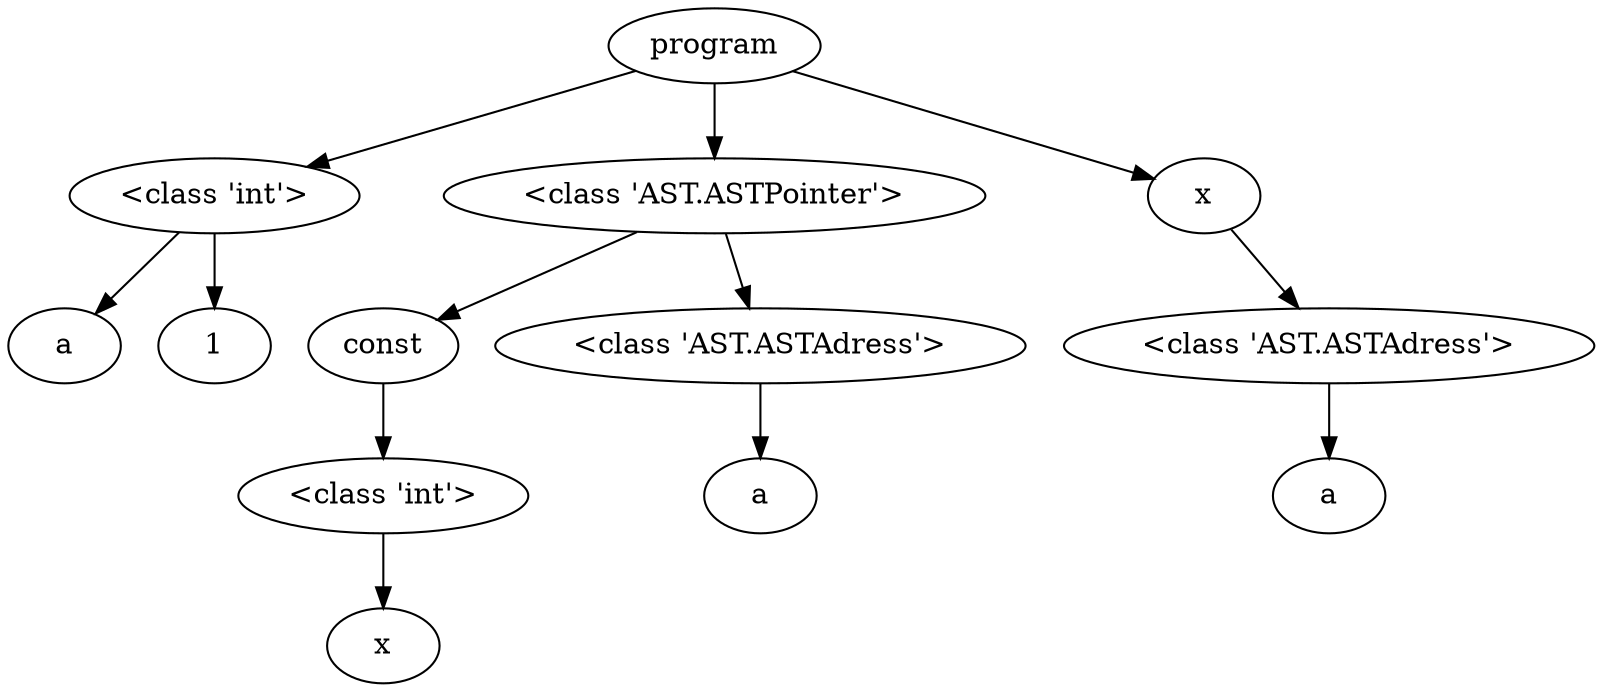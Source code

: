 digraph G { 
"<AST.AST object at 0x000001F55A88A580> (0)"[label="program"]
"<AST.ASTDataType object at 0x000001F55A88A1F0> (1)"[label="<class 'int'>"]
"<AST.AST object at 0x000001F55A88A580> (0)"->"<AST.ASTDataType object at 0x000001F55A88A1F0> (1)"
"<AST.ASTDataType object at 0x000001F55A88A1F0> (1)"[label="<class 'int'>"]
"<AST.ASTVariable object at 0x000001F55A88A070> (2)"[label="a"]
"<AST.ASTDataType object at 0x000001F55A88A1F0> (1)"->"<AST.ASTVariable object at 0x000001F55A88A070> (2)"
"<AST.AST object at 0x000001F55A88A5E0> (2)"[label="1"]
"<AST.ASTDataType object at 0x000001F55A88A1F0> (1)"->"<AST.AST object at 0x000001F55A88A5E0> (2)"
"<AST.ASTPointer object at 0x000001F55A88A4C0> (1)"[label="<class 'AST.ASTPointer'>"]
"<AST.AST object at 0x000001F55A88A580> (0)"->"<AST.ASTPointer object at 0x000001F55A88A4C0> (1)"
"<AST.ASTPointer object at 0x000001F55A88A4C0> (1)"[label="<class 'AST.ASTPointer'>"]
"<AST.ASTConst object at 0x000001F55A88A8E0> (2)"[label="const"]
"<AST.ASTPointer object at 0x000001F55A88A4C0> (1)"->"<AST.ASTConst object at 0x000001F55A88A8E0> (2)"
"<AST.ASTConst object at 0x000001F55A88A8E0> (2)"[label="const"]
"<AST.ASTDataType object at 0x000001F55A88A220> (3)"[label="<class 'int'>"]
"<AST.ASTConst object at 0x000001F55A88A8E0> (2)"->"<AST.ASTDataType object at 0x000001F55A88A220> (3)"
"<AST.ASTDataType object at 0x000001F55A88A220> (3)"[label="<class 'int'>"]
"<AST.ASTVariable object at 0x000001F55A88A130> (4)"[label="x"]
"<AST.ASTDataType object at 0x000001F55A88A220> (3)"->"<AST.ASTVariable object at 0x000001F55A88A130> (4)"
"<AST.ASTAdress object at 0x000001F55A88A2B0> (2)"[label="<class 'AST.ASTAdress'>"]
"<AST.ASTPointer object at 0x000001F55A88A4C0> (1)"->"<AST.ASTAdress object at 0x000001F55A88A2B0> (2)"
"<AST.ASTAdress object at 0x000001F55A88A2B0> (2)"[label="<class 'AST.ASTAdress'>"]
"<AST.ASTVariable object at 0x000001F55A88A910> (3)"[label="a"]
"<AST.ASTAdress object at 0x000001F55A88A2B0> (2)"->"<AST.ASTVariable object at 0x000001F55A88A910> (3)"
"<AST.ASTVariable object at 0x000001F55A88A2E0> (1)"[label="x"]
"<AST.AST object at 0x000001F55A88A580> (0)"->"<AST.ASTVariable object at 0x000001F55A88A2E0> (1)"
"<AST.ASTVariable object at 0x000001F55A88A2E0> (1)"[label="x"]
"<AST.ASTAdress object at 0x000001F55A88A850> (2)"[label="<class 'AST.ASTAdress'>"]
"<AST.ASTVariable object at 0x000001F55A88A2E0> (1)"->"<AST.ASTAdress object at 0x000001F55A88A850> (2)"
"<AST.ASTAdress object at 0x000001F55A88A850> (2)"[label="<class 'AST.ASTAdress'>"]
"<AST.ASTVariable object at 0x000001F55A88A6D0> (3)"[label="a"]
"<AST.ASTAdress object at 0x000001F55A88A850> (2)"->"<AST.ASTVariable object at 0x000001F55A88A6D0> (3)"
}
